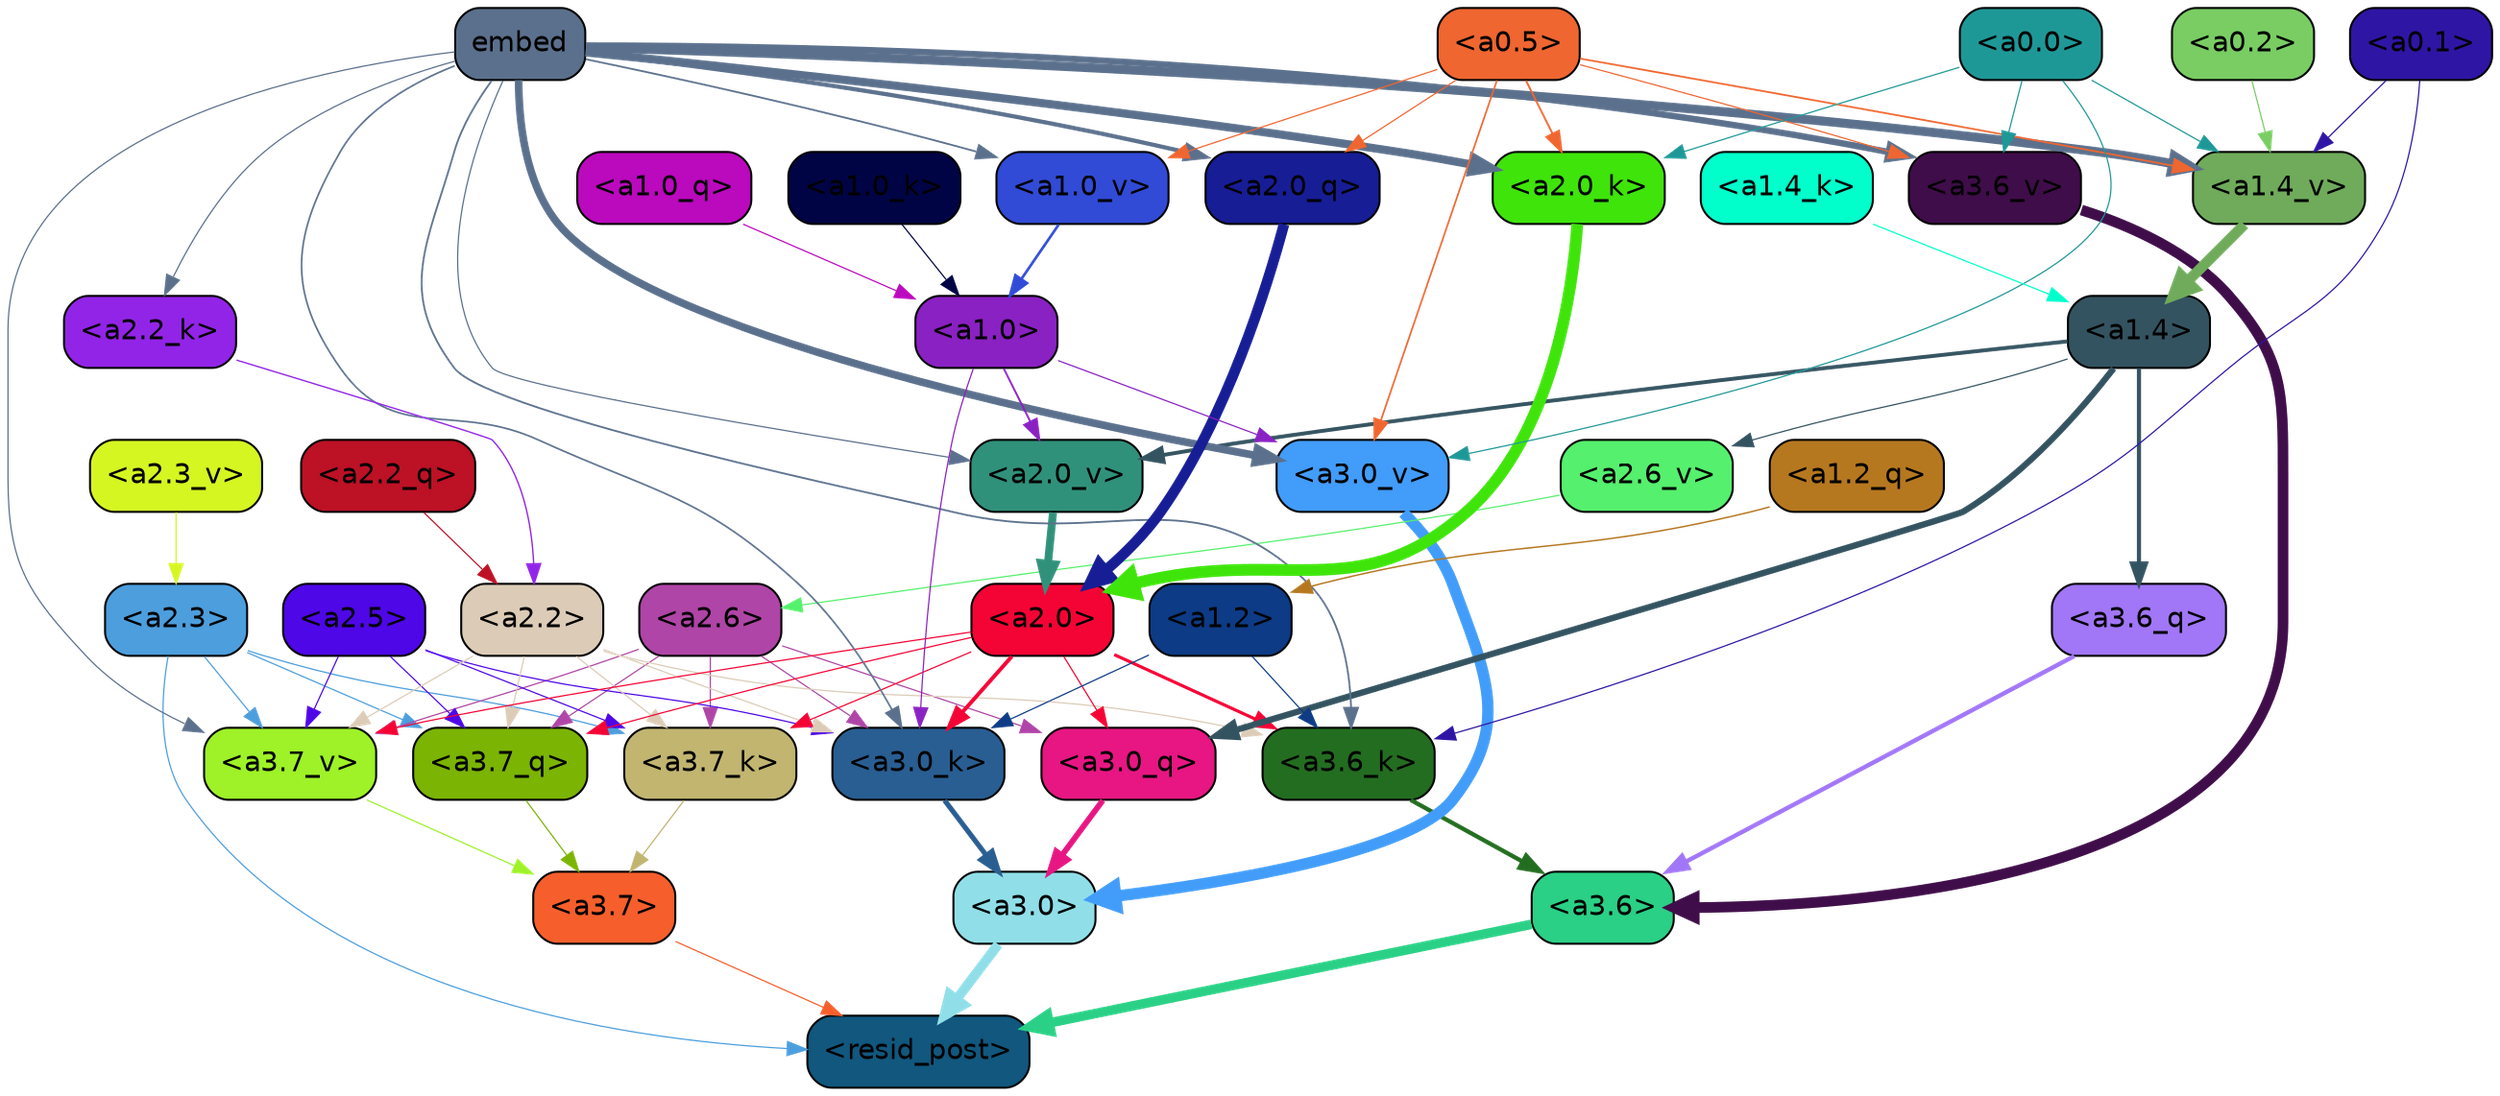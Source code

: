 strict digraph "" {
	graph [bgcolor=transparent,
		layout=dot,
		overlap=false,
		splines=true
	];
	"<a3.7>"	[color=black,
		fillcolor="#f65f2c",
		fontname=Helvetica,
		shape=box,
		style="filled, rounded"];
	"<resid_post>"	[color=black,
		fillcolor="#11577e",
		fontname=Helvetica,
		shape=box,
		style="filled, rounded"];
	"<a3.7>" -> "<resid_post>"	[color="#f65f2c",
		penwidth=0.6];
	"<a3.6>"	[color=black,
		fillcolor="#2ad085",
		fontname=Helvetica,
		shape=box,
		style="filled, rounded"];
	"<a3.6>" -> "<resid_post>"	[color="#2ad085",
		penwidth=4.751592040061951];
	"<a3.0>"	[color=black,
		fillcolor="#90dfe8",
		fontname=Helvetica,
		shape=box,
		style="filled, rounded"];
	"<a3.0>" -> "<resid_post>"	[color="#90dfe8",
		penwidth=4.904066681861877];
	"<a2.3>"	[color=black,
		fillcolor="#4c9edd",
		fontname=Helvetica,
		shape=box,
		style="filled, rounded"];
	"<a2.3>" -> "<resid_post>"	[color="#4c9edd",
		penwidth=0.6];
	"<a3.7_q>"	[color=black,
		fillcolor="#7bb402",
		fontname=Helvetica,
		shape=box,
		style="filled, rounded"];
	"<a2.3>" -> "<a3.7_q>"	[color="#4c9edd",
		penwidth=0.6];
	"<a3.7_k>"	[color=black,
		fillcolor="#c1b570",
		fontname=Helvetica,
		shape=box,
		style="filled, rounded"];
	"<a2.3>" -> "<a3.7_k>"	[color="#4c9edd",
		penwidth=0.6069068089127541];
	"<a3.7_v>"	[color=black,
		fillcolor="#9ef227",
		fontname=Helvetica,
		shape=box,
		style="filled, rounded"];
	"<a2.3>" -> "<a3.7_v>"	[color="#4c9edd",
		penwidth=0.6];
	"<a3.7_q>" -> "<a3.7>"	[color="#7bb402",
		penwidth=0.6];
	"<a3.6_q>"	[color=black,
		fillcolor="#a176f7",
		fontname=Helvetica,
		shape=box,
		style="filled, rounded"];
	"<a3.6_q>" -> "<a3.6>"	[color="#a176f7",
		penwidth=2.160832464694977];
	"<a3.0_q>"	[color=black,
		fillcolor="#e71682",
		fontname=Helvetica,
		shape=box,
		style="filled, rounded"];
	"<a3.0_q>" -> "<a3.0>"	[color="#e71682",
		penwidth=2.870753765106201];
	"<a3.7_k>" -> "<a3.7>"	[color="#c1b570",
		penwidth=0.6];
	"<a3.6_k>"	[color=black,
		fillcolor="#236d20",
		fontname=Helvetica,
		shape=box,
		style="filled, rounded"];
	"<a3.6_k>" -> "<a3.6>"	[color="#236d20",
		penwidth=2.13908451795578];
	"<a3.0_k>"	[color=black,
		fillcolor="#295e92",
		fontname=Helvetica,
		shape=box,
		style="filled, rounded"];
	"<a3.0_k>" -> "<a3.0>"	[color="#295e92",
		penwidth=2.520303964614868];
	"<a3.7_v>" -> "<a3.7>"	[color="#9ef227",
		penwidth=0.6];
	"<a3.6_v>"	[color=black,
		fillcolor="#3f0d49",
		fontname=Helvetica,
		shape=box,
		style="filled, rounded"];
	"<a3.6_v>" -> "<a3.6>"	[color="#3f0d49",
		penwidth=5.297133803367615];
	"<a3.0_v>"	[color=black,
		fillcolor="#429cf9",
		fontname=Helvetica,
		shape=box,
		style="filled, rounded"];
	"<a3.0_v>" -> "<a3.0>"	[color="#429cf9",
		penwidth=5.680712580680847];
	"<a2.6>"	[color=black,
		fillcolor="#af45a6",
		fontname=Helvetica,
		shape=box,
		style="filled, rounded"];
	"<a2.6>" -> "<a3.7_q>"	[color="#af45a6",
		penwidth=0.6];
	"<a2.6>" -> "<a3.0_q>"	[color="#af45a6",
		penwidth=0.6];
	"<a2.6>" -> "<a3.7_k>"	[color="#af45a6",
		penwidth=0.6];
	"<a2.6>" -> "<a3.0_k>"	[color="#af45a6",
		penwidth=0.6];
	"<a2.6>" -> "<a3.7_v>"	[color="#af45a6",
		penwidth=0.6];
	"<a2.5>"	[color=black,
		fillcolor="#4e07e7",
		fontname=Helvetica,
		shape=box,
		style="filled, rounded"];
	"<a2.5>" -> "<a3.7_q>"	[color="#4e07e7",
		penwidth=0.6];
	"<a2.5>" -> "<a3.7_k>"	[color="#4e07e7",
		penwidth=0.6];
	"<a2.5>" -> "<a3.0_k>"	[color="#4e07e7",
		penwidth=0.6];
	"<a2.5>" -> "<a3.7_v>"	[color="#4e07e7",
		penwidth=0.6];
	"<a2.2>"	[color=black,
		fillcolor="#dcccb7",
		fontname=Helvetica,
		shape=box,
		style="filled, rounded"];
	"<a2.2>" -> "<a3.7_q>"	[color="#dcccb7",
		penwidth=0.6];
	"<a2.2>" -> "<a3.7_k>"	[color="#dcccb7",
		penwidth=0.6];
	"<a2.2>" -> "<a3.6_k>"	[color="#dcccb7",
		penwidth=0.6];
	"<a2.2>" -> "<a3.0_k>"	[color="#dcccb7",
		penwidth=0.6];
	"<a2.2>" -> "<a3.7_v>"	[color="#dcccb7",
		penwidth=0.6];
	"<a2.0>"	[color=black,
		fillcolor="#f40434",
		fontname=Helvetica,
		shape=box,
		style="filled, rounded"];
	"<a2.0>" -> "<a3.7_q>"	[color="#f40434",
		penwidth=0.6];
	"<a2.0>" -> "<a3.0_q>"	[color="#f40434",
		penwidth=0.6];
	"<a2.0>" -> "<a3.7_k>"	[color="#f40434",
		penwidth=0.6];
	"<a2.0>" -> "<a3.6_k>"	[color="#f40434",
		penwidth=1.564806342124939];
	"<a2.0>" -> "<a3.0_k>"	[color="#f40434",
		penwidth=1.9353990852832794];
	"<a2.0>" -> "<a3.7_v>"	[color="#f40434",
		penwidth=0.6];
	"<a1.4>"	[color=black,
		fillcolor="#345360",
		fontname=Helvetica,
		shape=box,
		style="filled, rounded"];
	"<a1.4>" -> "<a3.6_q>"	[color="#345360",
		penwidth=2.0727532356977463];
	"<a1.4>" -> "<a3.0_q>"	[color="#345360",
		penwidth=3.1279823780059814];
	"<a2.6_v>"	[color=black,
		fillcolor="#55f06d",
		fontname=Helvetica,
		shape=box,
		style="filled, rounded"];
	"<a1.4>" -> "<a2.6_v>"	[color="#345360",
		penwidth=0.6];
	"<a2.0_v>"	[color=black,
		fillcolor="#30917b",
		fontname=Helvetica,
		shape=box,
		style="filled, rounded"];
	"<a1.4>" -> "<a2.0_v>"	[color="#345360",
		penwidth=1.9170897603034973];
	"<a1.2>"	[color=black,
		fillcolor="#0d3b85",
		fontname=Helvetica,
		shape=box,
		style="filled, rounded"];
	"<a1.2>" -> "<a3.6_k>"	[color="#0d3b85",
		penwidth=0.6];
	"<a1.2>" -> "<a3.0_k>"	[color="#0d3b85",
		penwidth=0.6];
	"<a0.1>"	[color=black,
		fillcolor="#2f15a4",
		fontname=Helvetica,
		shape=box,
		style="filled, rounded"];
	"<a0.1>" -> "<a3.6_k>"	[color="#2f15a4",
		penwidth=0.6];
	"<a1.4_v>"	[color=black,
		fillcolor="#6fab5a",
		fontname=Helvetica,
		shape=box,
		style="filled, rounded"];
	"<a0.1>" -> "<a1.4_v>"	[color="#2f15a4",
		penwidth=0.6202214732766151];
	embed	[color=black,
		fillcolor="#5b708c",
		fontname=Helvetica,
		shape=box,
		style="filled, rounded"];
	embed -> "<a3.6_k>"	[color="#5b708c",
		penwidth=0.8915999233722687];
	embed -> "<a3.0_k>"	[color="#5b708c",
		penwidth=0.832088902592659];
	embed -> "<a3.7_v>"	[color="#5b708c",
		penwidth=0.6];
	embed -> "<a3.6_v>"	[color="#5b708c",
		penwidth=3.1840110421180725];
	embed -> "<a3.0_v>"	[color="#5b708c",
		penwidth=3.8132747188210487];
	"<a2.0_q>"	[color=black,
		fillcolor="#171d95",
		fontname=Helvetica,
		shape=box,
		style="filled, rounded"];
	embed -> "<a2.0_q>"	[color="#5b708c",
		penwidth=2.084651827812195];
	"<a2.2_k>"	[color=black,
		fillcolor="#9224e7",
		fontname=Helvetica,
		shape=box,
		style="filled, rounded"];
	embed -> "<a2.2_k>"	[color="#5b708c",
		penwidth=0.6];
	"<a2.0_k>"	[color=black,
		fillcolor="#3fe40b",
		fontname=Helvetica,
		shape=box,
		style="filled, rounded"];
	embed -> "<a2.0_k>"	[color="#5b708c",
		penwidth=4.084526404738426];
	embed -> "<a2.0_v>"	[color="#5b708c",
		penwidth=0.6];
	embed -> "<a1.4_v>"	[color="#5b708c",
		penwidth=4.4888065457344055];
	"<a1.0_v>"	[color=black,
		fillcolor="#314bd6",
		fontname=Helvetica,
		shape=box,
		style="filled, rounded"];
	embed -> "<a1.0_v>"	[color="#5b708c",
		penwidth=0.8796700537204742];
	"<a1.0>"	[color=black,
		fillcolor="#8a21c3",
		fontname=Helvetica,
		shape=box,
		style="filled, rounded"];
	"<a1.0>" -> "<a3.0_k>"	[color="#8a21c3",
		penwidth=0.6];
	"<a1.0>" -> "<a3.0_v>"	[color="#8a21c3",
		penwidth=0.6];
	"<a1.0>" -> "<a2.0_v>"	[color="#8a21c3",
		penwidth=0.9450988052412868];
	"<a0.5>"	[color=black,
		fillcolor="#ef6630",
		fontname=Helvetica,
		shape=box,
		style="filled, rounded"];
	"<a0.5>" -> "<a3.6_v>"	[color="#ef6630",
		penwidth=0.6];
	"<a0.5>" -> "<a3.0_v>"	[color="#ef6630",
		penwidth=0.8331108838319778];
	"<a0.5>" -> "<a2.0_q>"	[color="#ef6630",
		penwidth=0.6];
	"<a0.5>" -> "<a2.0_k>"	[color="#ef6630",
		penwidth=0.9412797391414642];
	"<a0.5>" -> "<a1.4_v>"	[color="#ef6630",
		penwidth=0.8757842034101486];
	"<a0.5>" -> "<a1.0_v>"	[color="#ef6630",
		penwidth=0.6];
	"<a0.0>"	[color=black,
		fillcolor="#1e9897",
		fontname=Helvetica,
		shape=box,
		style="filled, rounded"];
	"<a0.0>" -> "<a3.6_v>"	[color="#1e9897",
		penwidth=0.6];
	"<a0.0>" -> "<a3.0_v>"	[color="#1e9897",
		penwidth=0.6];
	"<a0.0>" -> "<a2.0_k>"	[color="#1e9897",
		penwidth=0.6];
	"<a0.0>" -> "<a1.4_v>"	[color="#1e9897",
		penwidth=0.6];
	"<a2.2_q>"	[color=black,
		fillcolor="#bd1125",
		fontname=Helvetica,
		shape=box,
		style="filled, rounded"];
	"<a2.2_q>" -> "<a2.2>"	[color="#bd1125",
		penwidth=0.6];
	"<a2.0_q>" -> "<a2.0>"	[color="#171d95",
		penwidth=5.29856276512146];
	"<a2.2_k>" -> "<a2.2>"	[color="#9224e7",
		penwidth=0.6722683310508728];
	"<a2.0_k>" -> "<a2.0>"	[color="#3fe40b",
		penwidth=5.859246134757996];
	"<a2.6_v>" -> "<a2.6>"	[color="#55f06d",
		penwidth=0.6];
	"<a2.3_v>"	[color=black,
		fillcolor="#d6f622",
		fontname=Helvetica,
		shape=box,
		style="filled, rounded"];
	"<a2.3_v>" -> "<a2.3>"	[color="#d6f622",
		penwidth=0.6];
	"<a2.0_v>" -> "<a2.0>"	[color="#30917b",
		penwidth=3.9621697664260864];
	"<a1.2_q>"	[color=black,
		fillcolor="#b6781f",
		fontname=Helvetica,
		shape=box,
		style="filled, rounded"];
	"<a1.2_q>" -> "<a1.2>"	[color="#b6781f",
		penwidth=0.7185482024215162];
	"<a1.0_q>"	[color=black,
		fillcolor="#bb09be",
		fontname=Helvetica,
		shape=box,
		style="filled, rounded"];
	"<a1.0_q>" -> "<a1.0>"	[color="#bb09be",
		penwidth=0.6];
	"<a1.4_k>"	[color=black,
		fillcolor="#01ffcb",
		fontname=Helvetica,
		shape=box,
		style="filled, rounded"];
	"<a1.4_k>" -> "<a1.4>"	[color="#01ffcb",
		penwidth=0.6];
	"<a1.0_k>"	[color=black,
		fillcolor="#000444",
		fontname=Helvetica,
		shape=box,
		style="filled, rounded"];
	"<a1.0_k>" -> "<a1.0>"	[color="#000444",
		penwidth=0.6];
	"<a1.4_v>" -> "<a1.4>"	[color="#6fab5a",
		penwidth=5.280138969421387];
	"<a1.0_v>" -> "<a1.0>"	[color="#314bd6",
		penwidth=1.318962275981903];
	"<a0.2>"	[color=black,
		fillcolor="#79cd63",
		fontname=Helvetica,
		shape=box,
		style="filled, rounded"];
	"<a0.2>" -> "<a1.4_v>"	[color="#79cd63",
		penwidth=0.6];
}

